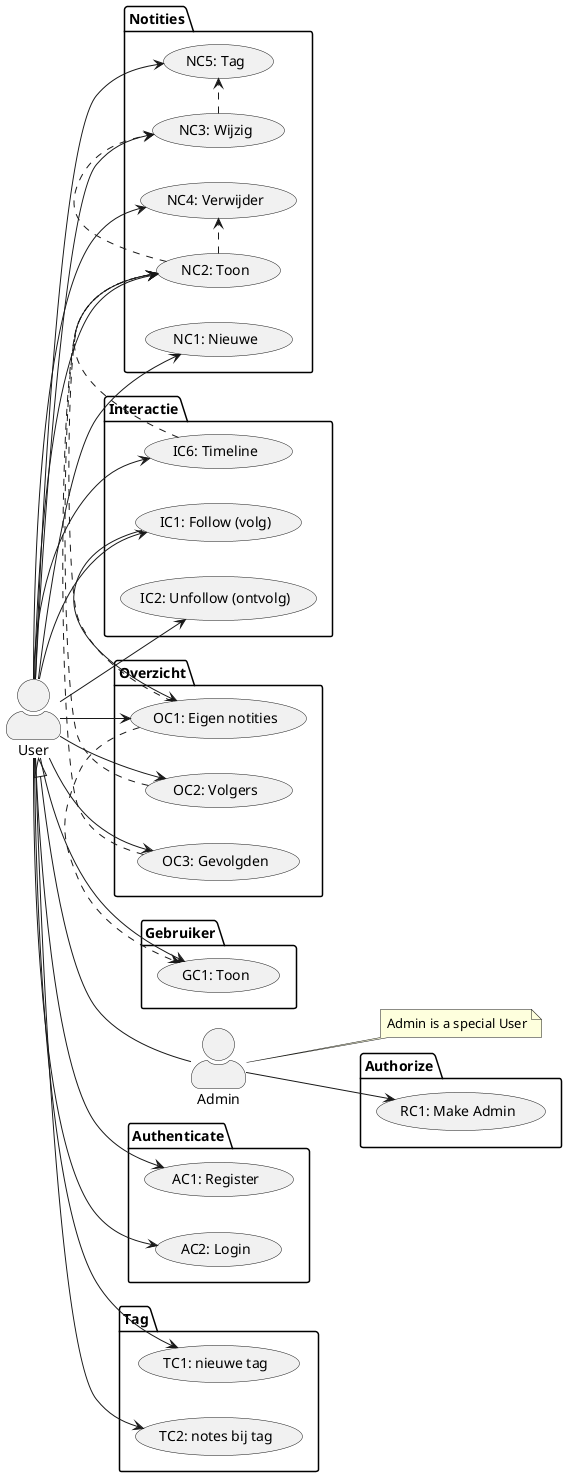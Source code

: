 @startuml use-cases

skinparam actorStyle awesome

left to right direction

actor User as u
actor Admin as a

note right of a : Admin is a special User

u <|-- a

package Authenticate {
  usecase "AC1: Register" as AC1
  usecase "AC2: Login" as AC2
}

u --> AC1
u --> AC2

package Gebruiker {
  usecase "GC1: Toon" as GC1
}

u --> GC1

package Authorize {
  usecase "RC1: Make Admin" as RC1
}

a --> RC1

package Notities {
  usecase "NC1: Nieuwe" as NC1
  usecase "NC2: Toon" as NC2
  usecase "NC3: Wijzig" as NC3
  usecase "NC4: Verwijder" as NC4
  usecase "NC5: Tag" as NC5
}

u --> NC1
u --> NC2
u --> NC3
u --> NC4
u --> NC5
NC2 .> NC3
NC2 .> NC4
NC3 .> NC5

package Interactie {
  usecase "IC1: Follow (volg)" as IC1
  usecase "IC2: Unfollow (ontvolg)" as IC2
  usecase "IC6: Timeline" as IC3
}

u --> IC1
u --> IC2
u --> IC3

IC3 .> NC2

package Overzicht {
  usecase "OC1: Eigen notities" as OC1
  usecase "OC2: Volgers" as OC2
  usecase "OC3: Gevolgden" as OC3
}

u --> OC1
u --> OC2
u --> OC3

IC1 --> OC1
OC1 .> NC2
OC1 .> GC1
OC2 .> NC2
OC3 .> NC2

package Tag {
  usecase "TC1: nieuwe tag" as TC1
  usecase "TC2: notes bij tag" as TC2
}

u --> TC1
u --> TC2

@enduml
